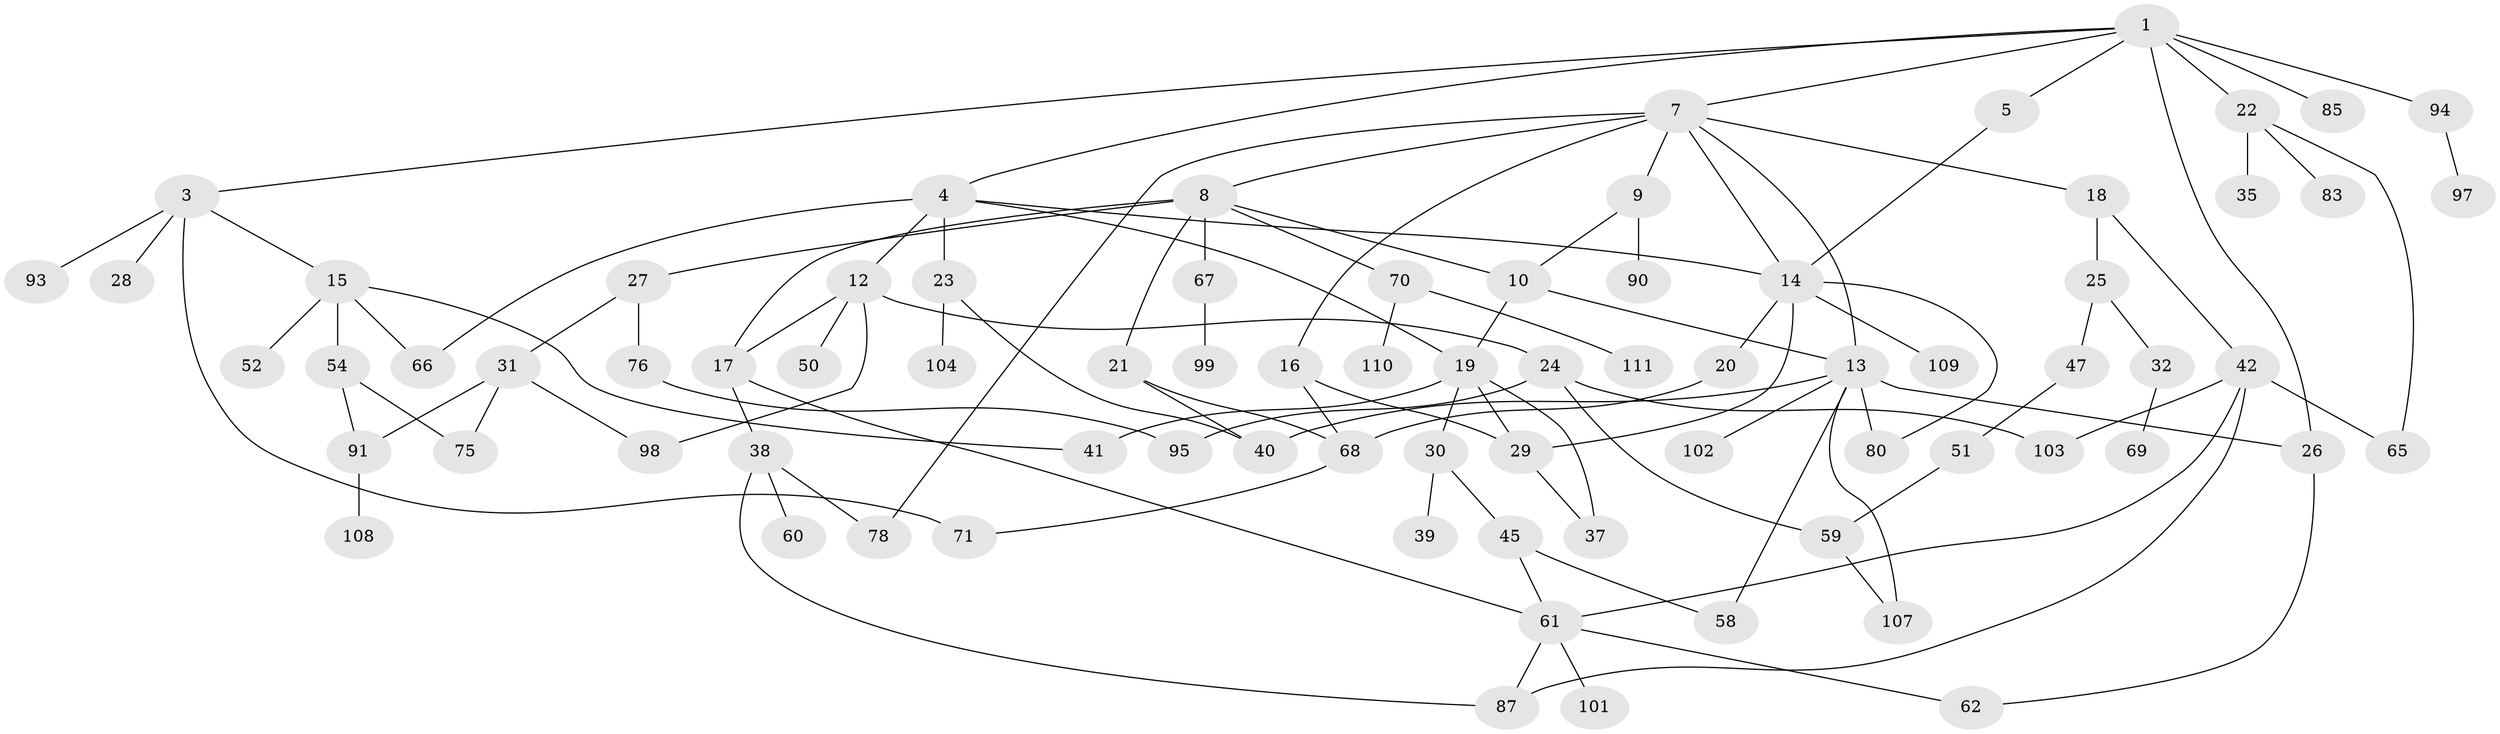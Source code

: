 // original degree distribution, {5: 0.07964601769911504, 4: 0.08849557522123894, 3: 0.25663716814159293, 2: 0.30973451327433627, 7: 0.02654867256637168, 1: 0.23893805309734514}
// Generated by graph-tools (version 1.1) at 2025/41/03/06/25 10:41:30]
// undirected, 78 vertices, 110 edges
graph export_dot {
graph [start="1"]
  node [color=gray90,style=filled];
  1 [super="+2"];
  3 [super="+64"];
  4 [super="+6"];
  5 [super="+81"];
  7 [super="+11"];
  8 [super="+46"];
  9 [super="+73"];
  10 [super="+92"];
  12 [super="+63"];
  13 [super="+86"];
  14 [super="+55"];
  15 [super="+49"];
  16 [super="+74"];
  17 [super="+57"];
  18;
  19 [super="+82"];
  20;
  21 [super="+48"];
  22 [super="+33"];
  23 [super="+34"];
  24 [super="+96"];
  25;
  26;
  27;
  28 [super="+106"];
  29;
  30 [super="+36"];
  31 [super="+44"];
  32 [super="+53"];
  35;
  37;
  38 [super="+43"];
  39;
  40 [super="+56"];
  41;
  42 [super="+100"];
  45;
  47;
  50;
  51 [super="+72"];
  52;
  54;
  58 [super="+88"];
  59 [super="+112"];
  60 [super="+84"];
  61 [super="+79"];
  62;
  65;
  66 [super="+113"];
  67;
  68 [super="+77"];
  69;
  70;
  71;
  75 [super="+105"];
  76 [super="+89"];
  78;
  80;
  83;
  85;
  87;
  90;
  91;
  93;
  94;
  95;
  97;
  98;
  99;
  101;
  102;
  103;
  104;
  107;
  108;
  109;
  110;
  111;
  1 -- 4;
  1 -- 5;
  1 -- 7;
  1 -- 94;
  1 -- 3;
  1 -- 85;
  1 -- 22;
  1 -- 26;
  3 -- 15;
  3 -- 28;
  3 -- 93;
  3 -- 71;
  4 -- 66;
  4 -- 19;
  4 -- 23;
  4 -- 12;
  4 -- 14;
  5 -- 14;
  7 -- 8;
  7 -- 9;
  7 -- 18;
  7 -- 78;
  7 -- 13;
  7 -- 16;
  7 -- 14;
  8 -- 10;
  8 -- 17;
  8 -- 21;
  8 -- 27;
  8 -- 70;
  8 -- 67;
  9 -- 10;
  9 -- 90;
  10 -- 13;
  10 -- 19;
  12 -- 24;
  12 -- 50;
  12 -- 17;
  12 -- 98;
  13 -- 80;
  13 -- 102;
  13 -- 40;
  13 -- 107;
  13 -- 26;
  13 -- 58;
  14 -- 20;
  14 -- 80;
  14 -- 109;
  14 -- 29;
  15 -- 41;
  15 -- 66;
  15 -- 52;
  15 -- 54;
  16 -- 29;
  16 -- 68;
  17 -- 38;
  17 -- 61;
  18 -- 25;
  18 -- 42;
  19 -- 29;
  19 -- 30;
  19 -- 41;
  19 -- 37;
  20 -- 68;
  21 -- 40;
  21 -- 68;
  22 -- 65;
  22 -- 35;
  22 -- 83;
  23 -- 40;
  23 -- 104;
  24 -- 59;
  24 -- 103;
  24 -- 95;
  25 -- 32;
  25 -- 47;
  26 -- 62;
  27 -- 31;
  27 -- 76;
  29 -- 37;
  30 -- 39;
  30 -- 45;
  31 -- 75;
  31 -- 98;
  31 -- 91;
  32 -- 69;
  38 -- 78;
  38 -- 60;
  38 -- 87;
  42 -- 87;
  42 -- 65;
  42 -- 103;
  42 -- 61;
  45 -- 58;
  45 -- 61;
  47 -- 51;
  51 -- 59;
  54 -- 91;
  54 -- 75;
  59 -- 107;
  61 -- 101;
  61 -- 87;
  61 -- 62;
  67 -- 99;
  68 -- 71;
  70 -- 110;
  70 -- 111;
  76 -- 95;
  91 -- 108;
  94 -- 97;
}
